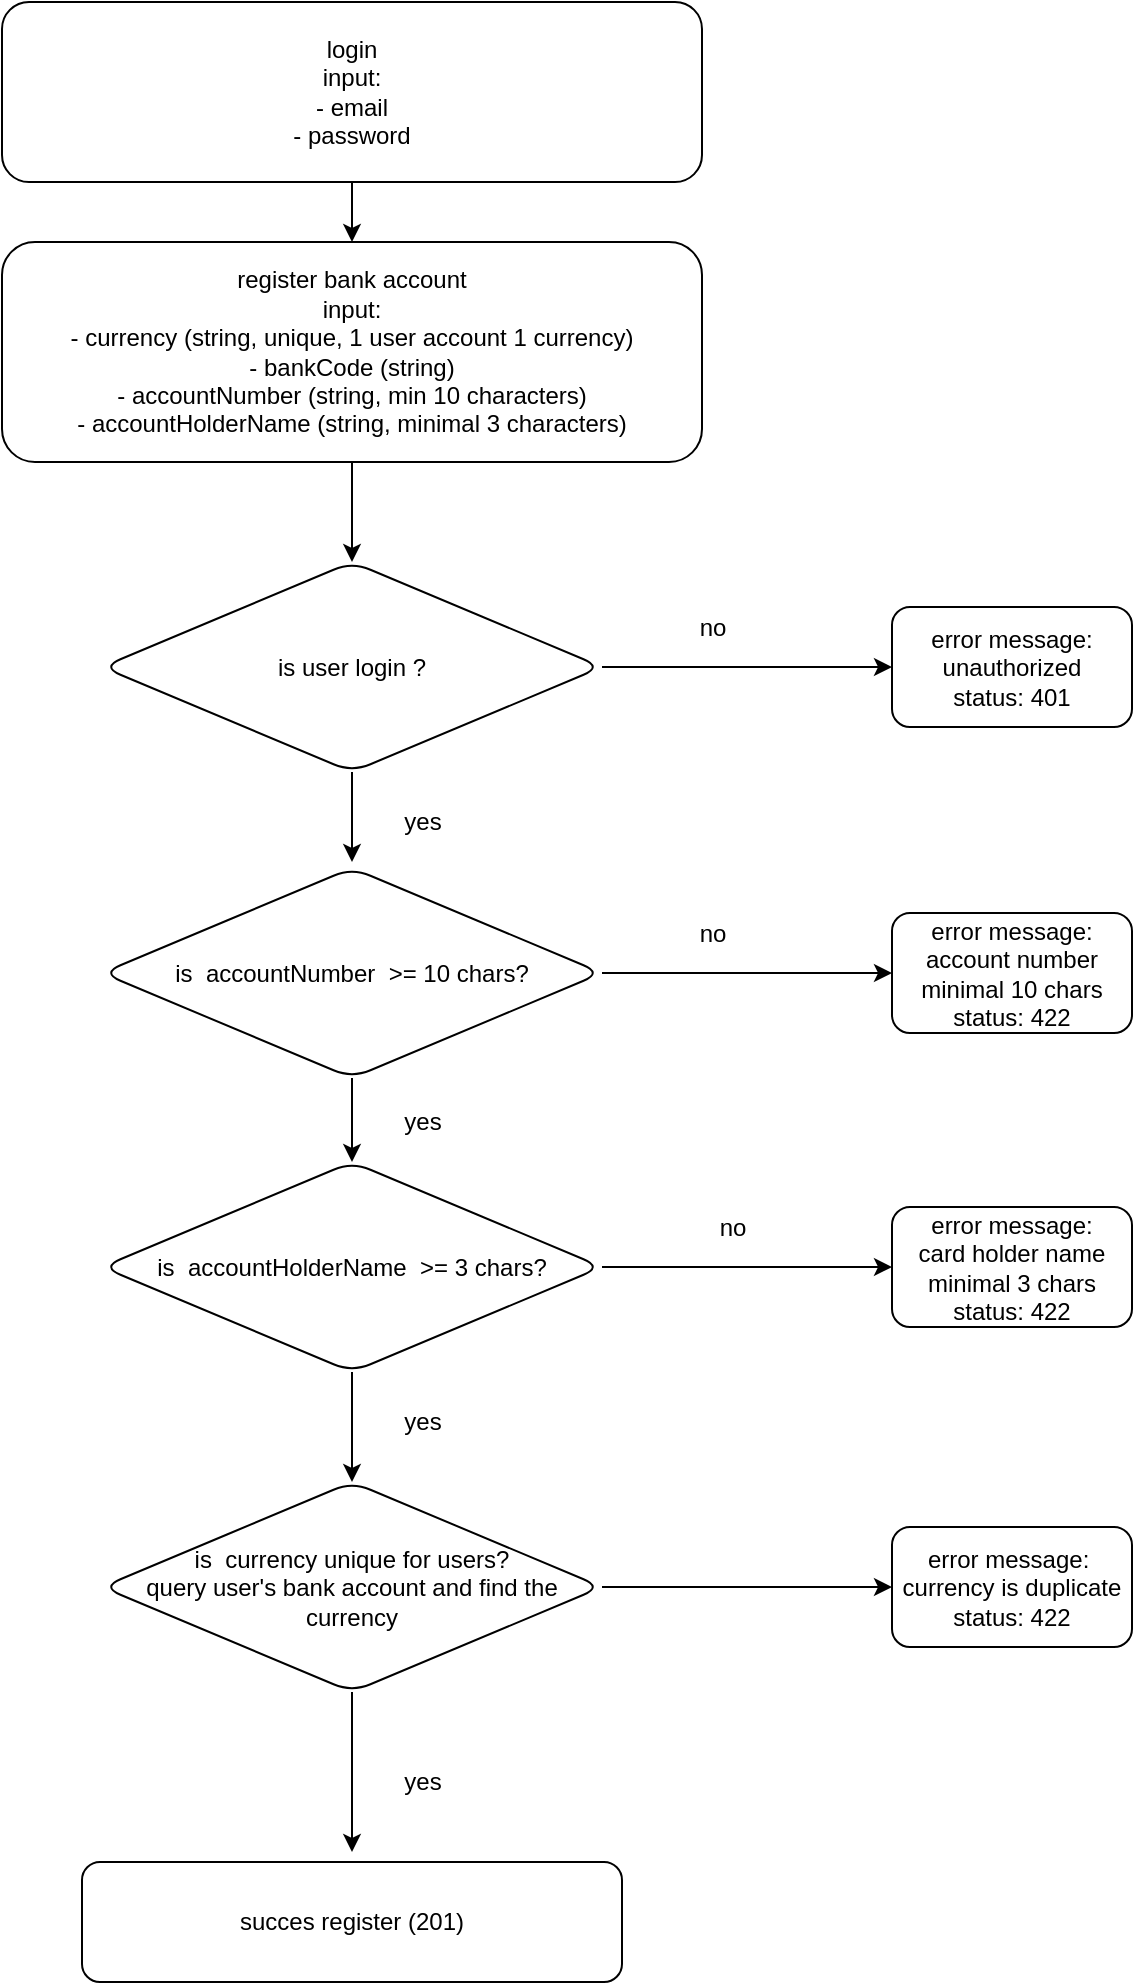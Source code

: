 <mxfile version="14.6.9" type="github" pages="3">
  <diagram id="C5RBs43oDa-KdzZeNtuy" name="Page-1">
    <mxGraphModel dx="946" dy="645" grid="1" gridSize="10" guides="1" tooltips="1" connect="1" arrows="1" fold="1" page="1" pageScale="1" pageWidth="827" pageHeight="1169" math="0" shadow="0">
      <root>
        <mxCell id="WIyWlLk6GJQsqaUBKTNV-0" />
        <mxCell id="WIyWlLk6GJQsqaUBKTNV-1" parent="WIyWlLk6GJQsqaUBKTNV-0" />
        <mxCell id="1Lv5zS3VnSDHCMhLqtI5-4" value="" style="edgeStyle=orthogonalEdgeStyle;rounded=0;orthogonalLoop=1;jettySize=auto;html=1;" edge="1" parent="WIyWlLk6GJQsqaUBKTNV-1" source="1Lv5zS3VnSDHCMhLqtI5-0">
          <mxGeometry relative="1" as="geometry">
            <mxPoint x="335" y="280" as="targetPoint" />
          </mxGeometry>
        </mxCell>
        <mxCell id="1Lv5zS3VnSDHCMhLqtI5-0" value="login&lt;br&gt;input:&lt;br&gt;- email&lt;br&gt;- password" style="rounded=1;whiteSpace=wrap;html=1;shadow=0;strokeWidth=1;glass=0;" vertex="1" parent="WIyWlLk6GJQsqaUBKTNV-1">
          <mxGeometry x="160" y="160" width="350" height="90" as="geometry" />
        </mxCell>
        <mxCell id="1Lv5zS3VnSDHCMhLqtI5-8" value="" style="edgeStyle=orthogonalEdgeStyle;rounded=0;orthogonalLoop=1;jettySize=auto;html=1;" edge="1" parent="WIyWlLk6GJQsqaUBKTNV-1" source="1Lv5zS3VnSDHCMhLqtI5-3">
          <mxGeometry relative="1" as="geometry">
            <mxPoint x="335" y="440" as="targetPoint" />
          </mxGeometry>
        </mxCell>
        <mxCell id="1Lv5zS3VnSDHCMhLqtI5-3" value="register bank account&lt;br&gt;input:&lt;br&gt;- currency (string, unique, 1 user account 1 currency)&lt;br&gt;- bankCode (string)&lt;br&gt;- accountNumber (string, min 10 characters)&lt;br&gt;- accountHolderName (string, minimal 3 characters)" style="whiteSpace=wrap;html=1;rounded=1;shadow=0;strokeWidth=1;glass=0;" vertex="1" parent="WIyWlLk6GJQsqaUBKTNV-1">
          <mxGeometry x="160" y="280" width="350" height="110" as="geometry" />
        </mxCell>
        <mxCell id="1Lv5zS3VnSDHCMhLqtI5-10" value="" style="edgeStyle=orthogonalEdgeStyle;rounded=0;orthogonalLoop=1;jettySize=auto;html=1;" edge="1" parent="WIyWlLk6GJQsqaUBKTNV-1" source="1Lv5zS3VnSDHCMhLqtI5-7">
          <mxGeometry relative="1" as="geometry">
            <mxPoint x="335" y="590" as="targetPoint" />
          </mxGeometry>
        </mxCell>
        <mxCell id="1Lv5zS3VnSDHCMhLqtI5-26" value="" style="edgeStyle=orthogonalEdgeStyle;rounded=0;orthogonalLoop=1;jettySize=auto;html=1;" edge="1" parent="WIyWlLk6GJQsqaUBKTNV-1" source="1Lv5zS3VnSDHCMhLqtI5-7" target="1Lv5zS3VnSDHCMhLqtI5-25">
          <mxGeometry relative="1" as="geometry" />
        </mxCell>
        <mxCell id="1Lv5zS3VnSDHCMhLqtI5-7" value="is user login ?" style="rhombus;whiteSpace=wrap;html=1;rounded=1;shadow=0;strokeWidth=1;glass=0;" vertex="1" parent="WIyWlLk6GJQsqaUBKTNV-1">
          <mxGeometry x="210" y="440" width="250" height="105" as="geometry" />
        </mxCell>
        <mxCell id="1Lv5zS3VnSDHCMhLqtI5-12" value="" style="edgeStyle=orthogonalEdgeStyle;rounded=0;orthogonalLoop=1;jettySize=auto;html=1;" edge="1" parent="WIyWlLk6GJQsqaUBKTNV-1" source="1Lv5zS3VnSDHCMhLqtI5-9">
          <mxGeometry relative="1" as="geometry">
            <mxPoint x="335" y="740" as="targetPoint" />
          </mxGeometry>
        </mxCell>
        <mxCell id="1Lv5zS3VnSDHCMhLqtI5-28" value="" style="edgeStyle=orthogonalEdgeStyle;rounded=0;orthogonalLoop=1;jettySize=auto;html=1;" edge="1" parent="WIyWlLk6GJQsqaUBKTNV-1" source="1Lv5zS3VnSDHCMhLqtI5-9" target="1Lv5zS3VnSDHCMhLqtI5-27">
          <mxGeometry relative="1" as="geometry" />
        </mxCell>
        <mxCell id="1Lv5zS3VnSDHCMhLqtI5-9" value="is &amp;nbsp;accountNumber &amp;nbsp;&amp;gt;= 10 chars?" style="rhombus;whiteSpace=wrap;html=1;rounded=1;shadow=0;strokeWidth=1;glass=0;" vertex="1" parent="WIyWlLk6GJQsqaUBKTNV-1">
          <mxGeometry x="210" y="593" width="250" height="105" as="geometry" />
        </mxCell>
        <mxCell id="1Lv5zS3VnSDHCMhLqtI5-14" value="" style="edgeStyle=orthogonalEdgeStyle;rounded=0;orthogonalLoop=1;jettySize=auto;html=1;" edge="1" parent="WIyWlLk6GJQsqaUBKTNV-1" source="1Lv5zS3VnSDHCMhLqtI5-11">
          <mxGeometry relative="1" as="geometry">
            <mxPoint x="335" y="900" as="targetPoint" />
          </mxGeometry>
        </mxCell>
        <mxCell id="1Lv5zS3VnSDHCMhLqtI5-30" value="" style="edgeStyle=orthogonalEdgeStyle;rounded=0;orthogonalLoop=1;jettySize=auto;html=1;" edge="1" parent="WIyWlLk6GJQsqaUBKTNV-1" source="1Lv5zS3VnSDHCMhLqtI5-11" target="1Lv5zS3VnSDHCMhLqtI5-29">
          <mxGeometry relative="1" as="geometry" />
        </mxCell>
        <mxCell id="1Lv5zS3VnSDHCMhLqtI5-11" value="is &amp;nbsp;accountHolderName &amp;nbsp;&amp;gt;= 3 chars?" style="rhombus;whiteSpace=wrap;html=1;rounded=1;shadow=0;strokeWidth=1;glass=0;" vertex="1" parent="WIyWlLk6GJQsqaUBKTNV-1">
          <mxGeometry x="210" y="740" width="250" height="105" as="geometry" />
        </mxCell>
        <mxCell id="1Lv5zS3VnSDHCMhLqtI5-16" value="" style="edgeStyle=orthogonalEdgeStyle;rounded=0;orthogonalLoop=1;jettySize=auto;html=1;" edge="1" parent="WIyWlLk6GJQsqaUBKTNV-1" source="1Lv5zS3VnSDHCMhLqtI5-13">
          <mxGeometry relative="1" as="geometry">
            <mxPoint x="335" y="1085" as="targetPoint" />
          </mxGeometry>
        </mxCell>
        <mxCell id="1Lv5zS3VnSDHCMhLqtI5-32" value="" style="edgeStyle=orthogonalEdgeStyle;rounded=0;orthogonalLoop=1;jettySize=auto;html=1;" edge="1" parent="WIyWlLk6GJQsqaUBKTNV-1" source="1Lv5zS3VnSDHCMhLqtI5-13" target="1Lv5zS3VnSDHCMhLqtI5-31">
          <mxGeometry relative="1" as="geometry" />
        </mxCell>
        <mxCell id="1Lv5zS3VnSDHCMhLqtI5-13" value="is &amp;nbsp;currency unique for users?&lt;br&gt;query user&#39;s bank account and find the currency" style="rhombus;whiteSpace=wrap;html=1;rounded=1;shadow=0;strokeWidth=1;glass=0;" vertex="1" parent="WIyWlLk6GJQsqaUBKTNV-1">
          <mxGeometry x="210" y="900" width="250" height="105" as="geometry" />
        </mxCell>
        <mxCell id="1Lv5zS3VnSDHCMhLqtI5-17" value="yes" style="text;html=1;resizable=0;autosize=1;align=center;verticalAlign=middle;points=[];fillColor=none;strokeColor=none;rounded=0;" vertex="1" parent="WIyWlLk6GJQsqaUBKTNV-1">
          <mxGeometry x="355" y="560" width="30" height="20" as="geometry" />
        </mxCell>
        <mxCell id="1Lv5zS3VnSDHCMhLqtI5-18" value="yes" style="text;html=1;resizable=0;autosize=1;align=center;verticalAlign=middle;points=[];fillColor=none;strokeColor=none;rounded=0;" vertex="1" parent="WIyWlLk6GJQsqaUBKTNV-1">
          <mxGeometry x="355" y="710" width="30" height="20" as="geometry" />
        </mxCell>
        <mxCell id="1Lv5zS3VnSDHCMhLqtI5-19" value="yes" style="text;html=1;resizable=0;autosize=1;align=center;verticalAlign=middle;points=[];fillColor=none;strokeColor=none;rounded=0;" vertex="1" parent="WIyWlLk6GJQsqaUBKTNV-1">
          <mxGeometry x="355" y="860" width="30" height="20" as="geometry" />
        </mxCell>
        <mxCell id="1Lv5zS3VnSDHCMhLqtI5-20" value="yes" style="text;html=1;resizable=0;autosize=1;align=center;verticalAlign=middle;points=[];fillColor=none;strokeColor=none;rounded=0;" vertex="1" parent="WIyWlLk6GJQsqaUBKTNV-1">
          <mxGeometry x="355" y="1040" width="30" height="20" as="geometry" />
        </mxCell>
        <mxCell id="1Lv5zS3VnSDHCMhLqtI5-23" value="succes register (201)" style="rounded=1;whiteSpace=wrap;html=1;shadow=0;strokeWidth=1;glass=0;" vertex="1" parent="WIyWlLk6GJQsqaUBKTNV-1">
          <mxGeometry x="200" y="1090" width="270" height="60" as="geometry" />
        </mxCell>
        <mxCell id="1Lv5zS3VnSDHCMhLqtI5-25" value="error message: unauthorized &lt;br&gt;status: 401" style="rounded=1;whiteSpace=wrap;html=1;shadow=0;strokeWidth=1;glass=0;" vertex="1" parent="WIyWlLk6GJQsqaUBKTNV-1">
          <mxGeometry x="605" y="462.5" width="120" height="60" as="geometry" />
        </mxCell>
        <mxCell id="1Lv5zS3VnSDHCMhLqtI5-27" value="error message: account number minimal 10 chars&lt;br&gt;status: 422" style="whiteSpace=wrap;html=1;rounded=1;shadow=0;strokeWidth=1;glass=0;" vertex="1" parent="WIyWlLk6GJQsqaUBKTNV-1">
          <mxGeometry x="605" y="615.5" width="120" height="60" as="geometry" />
        </mxCell>
        <mxCell id="1Lv5zS3VnSDHCMhLqtI5-29" value="error message:&lt;br&gt;card holder name minimal 3 chars&lt;br&gt;status: 422" style="rounded=1;whiteSpace=wrap;html=1;shadow=0;strokeWidth=1;glass=0;" vertex="1" parent="WIyWlLk6GJQsqaUBKTNV-1">
          <mxGeometry x="605" y="762.5" width="120" height="60" as="geometry" />
        </mxCell>
        <mxCell id="1Lv5zS3VnSDHCMhLqtI5-31" value="error message:&amp;nbsp;&lt;br&gt;currency is duplicate&lt;br&gt;status: 422" style="whiteSpace=wrap;html=1;rounded=1;shadow=0;strokeWidth=1;glass=0;" vertex="1" parent="WIyWlLk6GJQsqaUBKTNV-1">
          <mxGeometry x="605" y="922.5" width="120" height="60" as="geometry" />
        </mxCell>
        <mxCell id="BDzDWYntvt90QVyidTbR-0" value="no" style="text;html=1;resizable=0;autosize=1;align=center;verticalAlign=middle;points=[];fillColor=none;strokeColor=none;rounded=0;" vertex="1" parent="WIyWlLk6GJQsqaUBKTNV-1">
          <mxGeometry x="500" y="462.5" width="30" height="20" as="geometry" />
        </mxCell>
        <mxCell id="BDzDWYntvt90QVyidTbR-1" value="no" style="text;html=1;resizable=0;autosize=1;align=center;verticalAlign=middle;points=[];fillColor=none;strokeColor=none;rounded=0;" vertex="1" parent="WIyWlLk6GJQsqaUBKTNV-1">
          <mxGeometry x="500" y="615.5" width="30" height="20" as="geometry" />
        </mxCell>
        <mxCell id="BDzDWYntvt90QVyidTbR-2" value="no" style="text;html=1;resizable=0;autosize=1;align=center;verticalAlign=middle;points=[];fillColor=none;strokeColor=none;rounded=0;" vertex="1" parent="WIyWlLk6GJQsqaUBKTNV-1">
          <mxGeometry x="510" y="762.5" width="30" height="20" as="geometry" />
        </mxCell>
      </root>
    </mxGraphModel>
  </diagram>
  <diagram id="xiiAgUDCY4KkS-l0XSb-" name="Page-2">
    <mxGraphModel dx="946" dy="645" grid="1" gridSize="10" guides="1" tooltips="1" connect="1" arrows="1" fold="1" page="1" pageScale="1" pageWidth="850" pageHeight="1100" math="0" shadow="0">
      <root>
        <mxCell id="VWC6-W2UMlT6yEHmySCq-0" />
        <mxCell id="VWC6-W2UMlT6yEHmySCq-1" parent="VWC6-W2UMlT6yEHmySCq-0" />
        <mxCell id="GsoZBAAxOvQ1cyv2eqb_-4" value="" style="edgeStyle=orthogonalEdgeStyle;rounded=0;orthogonalLoop=1;jettySize=auto;html=1;" edge="1" parent="VWC6-W2UMlT6yEHmySCq-1" source="SCvP7J23Tvzb4IaTTwEZ-0" target="GsoZBAAxOvQ1cyv2eqb_-3">
          <mxGeometry relative="1" as="geometry" />
        </mxCell>
        <mxCell id="SCvP7J23Tvzb4IaTTwEZ-0" value="register user&lt;br&gt;input:&lt;br&gt;- bussines name (string, min 3 char)&lt;br&gt;- email (string, unique, email format)&lt;br&gt;- password (string, min 8 chars, 1 number, 1 lowercase, 1 uppercase, alphanumeric)" style="rounded=1;whiteSpace=wrap;html=1;" vertex="1" parent="VWC6-W2UMlT6yEHmySCq-1">
          <mxGeometry x="260" y="60" width="330" height="90" as="geometry" />
        </mxCell>
        <mxCell id="GsoZBAAxOvQ1cyv2eqb_-6" value="" style="edgeStyle=orthogonalEdgeStyle;rounded=0;orthogonalLoop=1;jettySize=auto;html=1;" edge="1" parent="VWC6-W2UMlT6yEHmySCq-1" source="GsoZBAAxOvQ1cyv2eqb_-3" target="GsoZBAAxOvQ1cyv2eqb_-5">
          <mxGeometry relative="1" as="geometry" />
        </mxCell>
        <mxCell id="sMG8O6393UdoC70SUzRv-1" value="" style="edgeStyle=orthogonalEdgeStyle;rounded=0;orthogonalLoop=1;jettySize=auto;html=1;" edge="1" parent="VWC6-W2UMlT6yEHmySCq-1" source="GsoZBAAxOvQ1cyv2eqb_-3" target="sMG8O6393UdoC70SUzRv-0">
          <mxGeometry relative="1" as="geometry" />
        </mxCell>
        <mxCell id="GsoZBAAxOvQ1cyv2eqb_-3" value="is bussines name &amp;gt;= 3?" style="rhombus;whiteSpace=wrap;html=1;rounded=1;" vertex="1" parent="VWC6-W2UMlT6yEHmySCq-1">
          <mxGeometry x="280" y="230" width="290" height="85" as="geometry" />
        </mxCell>
        <mxCell id="GsoZBAAxOvQ1cyv2eqb_-8" value="" style="edgeStyle=orthogonalEdgeStyle;rounded=0;orthogonalLoop=1;jettySize=auto;html=1;" edge="1" parent="VWC6-W2UMlT6yEHmySCq-1" source="GsoZBAAxOvQ1cyv2eqb_-5" target="GsoZBAAxOvQ1cyv2eqb_-7">
          <mxGeometry relative="1" as="geometry" />
        </mxCell>
        <mxCell id="vDNH3BoYkmnVLWkkeDuI-1" value="" style="edgeStyle=orthogonalEdgeStyle;rounded=0;orthogonalLoop=1;jettySize=auto;html=1;" edge="1" parent="VWC6-W2UMlT6yEHmySCq-1" source="GsoZBAAxOvQ1cyv2eqb_-5" target="vDNH3BoYkmnVLWkkeDuI-0">
          <mxGeometry relative="1" as="geometry" />
        </mxCell>
        <mxCell id="GsoZBAAxOvQ1cyv2eqb_-5" value="is email unique and format valid ?" style="rhombus;whiteSpace=wrap;html=1;rounded=1;" vertex="1" parent="VWC6-W2UMlT6yEHmySCq-1">
          <mxGeometry x="280" y="395" width="290" height="85" as="geometry" />
        </mxCell>
        <mxCell id="GsoZBAAxOvQ1cyv2eqb_-10" value="" style="edgeStyle=orthogonalEdgeStyle;rounded=0;orthogonalLoop=1;jettySize=auto;html=1;" edge="1" parent="VWC6-W2UMlT6yEHmySCq-1" source="GsoZBAAxOvQ1cyv2eqb_-7" target="GsoZBAAxOvQ1cyv2eqb_-9">
          <mxGeometry relative="1" as="geometry" />
        </mxCell>
        <mxCell id="vDNH3BoYkmnVLWkkeDuI-3" value="" style="edgeStyle=orthogonalEdgeStyle;rounded=0;orthogonalLoop=1;jettySize=auto;html=1;" edge="1" parent="VWC6-W2UMlT6yEHmySCq-1" source="GsoZBAAxOvQ1cyv2eqb_-7" target="vDNH3BoYkmnVLWkkeDuI-2">
          <mxGeometry relative="1" as="geometry" />
        </mxCell>
        <mxCell id="GsoZBAAxOvQ1cyv2eqb_-7" value="is password&amp;nbsp;min 8 chars, 1 number, 1 lowercase, 1 uppercase, alphanumeric&lt;br&gt;&amp;nbsp;chars?" style="rhombus;whiteSpace=wrap;html=1;rounded=1;" vertex="1" parent="VWC6-W2UMlT6yEHmySCq-1">
          <mxGeometry x="280" y="530" width="290" height="150" as="geometry" />
        </mxCell>
        <mxCell id="GsoZBAAxOvQ1cyv2eqb_-9" value="succes register user&lt;br&gt;status: 201" style="whiteSpace=wrap;html=1;rounded=1;" vertex="1" parent="VWC6-W2UMlT6yEHmySCq-1">
          <mxGeometry x="365" y="737.5" width="120" height="60" as="geometry" />
        </mxCell>
        <mxCell id="sMG8O6393UdoC70SUzRv-0" value="error message: bussines name minimal 3 char&lt;br&gt;status: 422" style="whiteSpace=wrap;html=1;rounded=1;" vertex="1" parent="VWC6-W2UMlT6yEHmySCq-1">
          <mxGeometry x="680" y="242.5" width="160" height="60" as="geometry" />
        </mxCell>
        <mxCell id="vDNH3BoYkmnVLWkkeDuI-0" value="error message: email &amp;nbsp;should be unique / format should be email&lt;br&gt;status: 422" style="whiteSpace=wrap;html=1;rounded=1;" vertex="1" parent="VWC6-W2UMlT6yEHmySCq-1">
          <mxGeometry x="666" y="407.5" width="175" height="60" as="geometry" />
        </mxCell>
        <mxCell id="vDNH3BoYkmnVLWkkeDuI-2" value="error message: &amp;nbsp;password min 8 chars, 1 number, 1 lowercase, 1 uppercase, alphanumeric&lt;br&gt;status: 422" style="whiteSpace=wrap;html=1;rounded=1;" vertex="1" parent="VWC6-W2UMlT6yEHmySCq-1">
          <mxGeometry x="666" y="550" width="174" height="110" as="geometry" />
        </mxCell>
        <mxCell id="NN96780K5HP71fpew0_O-0" value="yes" style="text;html=1;resizable=0;autosize=1;align=center;verticalAlign=middle;points=[];fillColor=none;strokeColor=none;rounded=0;" vertex="1" parent="VWC6-W2UMlT6yEHmySCq-1">
          <mxGeometry x="450" y="340" width="30" height="20" as="geometry" />
        </mxCell>
        <mxCell id="NN96780K5HP71fpew0_O-1" value="yes" style="text;html=1;resizable=0;autosize=1;align=center;verticalAlign=middle;points=[];fillColor=none;strokeColor=none;rounded=0;" vertex="1" parent="VWC6-W2UMlT6yEHmySCq-1">
          <mxGeometry x="440" y="500" width="30" height="20" as="geometry" />
        </mxCell>
        <mxCell id="NN96780K5HP71fpew0_O-2" value="yes" style="text;html=1;resizable=0;autosize=1;align=center;verticalAlign=middle;points=[];fillColor=none;strokeColor=none;rounded=0;" vertex="1" parent="VWC6-W2UMlT6yEHmySCq-1">
          <mxGeometry x="440" y="700" width="30" height="20" as="geometry" />
        </mxCell>
        <mxCell id="NN96780K5HP71fpew0_O-3" value="no" style="text;html=1;resizable=0;autosize=1;align=center;verticalAlign=middle;points=[];fillColor=none;strokeColor=none;rounded=0;" vertex="1" parent="VWC6-W2UMlT6yEHmySCq-1">
          <mxGeometry x="600" y="242.5" width="30" height="20" as="geometry" />
        </mxCell>
        <mxCell id="NN96780K5HP71fpew0_O-4" value="no" style="text;html=1;resizable=0;autosize=1;align=center;verticalAlign=middle;points=[];fillColor=none;strokeColor=none;rounded=0;" vertex="1" parent="VWC6-W2UMlT6yEHmySCq-1">
          <mxGeometry x="600" y="407.5" width="30" height="20" as="geometry" />
        </mxCell>
        <mxCell id="NN96780K5HP71fpew0_O-5" value="no" style="text;html=1;resizable=0;autosize=1;align=center;verticalAlign=middle;points=[];fillColor=none;strokeColor=none;rounded=0;" vertex="1" parent="VWC6-W2UMlT6yEHmySCq-1">
          <mxGeometry x="600" y="570" width="30" height="20" as="geometry" />
        </mxCell>
      </root>
    </mxGraphModel>
  </diagram>
  <diagram id="edxepnIG5cjjmdFaEgb_" name="Page-3">
    <mxGraphModel dx="946" dy="645" grid="1" gridSize="10" guides="1" tooltips="1" connect="1" arrows="1" fold="1" page="1" pageScale="1" pageWidth="850" pageHeight="1100" math="0" shadow="0">
      <root>
        <mxCell id="bZtSYksPwD2q65-bzhEO-0" />
        <mxCell id="bZtSYksPwD2q65-bzhEO-1" parent="bZtSYksPwD2q65-bzhEO-0" />
        <mxCell id="dB4V_sjOZ2ibHYbwQKVj-1" value="" style="edgeStyle=orthogonalEdgeStyle;rounded=0;orthogonalLoop=1;jettySize=auto;html=1;" edge="1" parent="bZtSYksPwD2q65-bzhEO-1" source="bZtSYksPwD2q65-bzhEO-2">
          <mxGeometry relative="1" as="geometry">
            <mxPoint x="410" y="140" as="targetPoint" />
          </mxGeometry>
        </mxCell>
        <mxCell id="bZtSYksPwD2q65-bzhEO-2" value="login&lt;br&gt;input:&lt;br&gt;- email&lt;br&gt;- password" style="rounded=1;whiteSpace=wrap;html=1;" vertex="1" parent="bZtSYksPwD2q65-bzhEO-1">
          <mxGeometry x="350" y="50" width="120" height="60" as="geometry" />
        </mxCell>
        <mxCell id="dB4V_sjOZ2ibHYbwQKVj-3" value="" style="edgeStyle=orthogonalEdgeStyle;rounded=0;orthogonalLoop=1;jettySize=auto;html=1;" edge="1" parent="bZtSYksPwD2q65-bzhEO-1" source="dB4V_sjOZ2ibHYbwQKVj-0">
          <mxGeometry relative="1" as="geometry">
            <mxPoint x="410" y="270" as="targetPoint" />
          </mxGeometry>
        </mxCell>
        <mxCell id="dB4V_sjOZ2ibHYbwQKVj-0" value="withdrawal&lt;br&gt;input:&lt;br&gt;- amount(int)&lt;br&gt;- bank account id(int)" style="rounded=1;whiteSpace=wrap;html=1;" vertex="1" parent="bZtSYksPwD2q65-bzhEO-1">
          <mxGeometry x="350" y="140" width="120" height="60" as="geometry" />
        </mxCell>
        <mxCell id="dB4V_sjOZ2ibHYbwQKVj-6" value="" style="edgeStyle=orthogonalEdgeStyle;rounded=0;orthogonalLoop=1;jettySize=auto;html=1;" edge="1" parent="bZtSYksPwD2q65-bzhEO-1" source="dB4V_sjOZ2ibHYbwQKVj-4" target="dB4V_sjOZ2ibHYbwQKVj-5">
          <mxGeometry relative="1" as="geometry">
            <Array as="points">
              <mxPoint x="410" y="470" />
              <mxPoint x="410" y="470" />
            </Array>
          </mxGeometry>
        </mxCell>
        <mxCell id="dB4V_sjOZ2ibHYbwQKVj-13" value="" style="edgeStyle=orthogonalEdgeStyle;rounded=0;orthogonalLoop=1;jettySize=auto;html=1;" edge="1" parent="bZtSYksPwD2q65-bzhEO-1" source="dB4V_sjOZ2ibHYbwQKVj-4" target="dB4V_sjOZ2ibHYbwQKVj-12">
          <mxGeometry relative="1" as="geometry" />
        </mxCell>
        <mxCell id="dB4V_sjOZ2ibHYbwQKVj-4" value="is bank belong to user?&lt;br&gt;- check authorization middleware" style="rhombus;whiteSpace=wrap;html=1;" vertex="1" parent="bZtSYksPwD2q65-bzhEO-1">
          <mxGeometry x="270" y="270" width="280" height="120" as="geometry" />
        </mxCell>
        <mxCell id="dB4V_sjOZ2ibHYbwQKVj-9" value="" style="edgeStyle=orthogonalEdgeStyle;rounded=0;orthogonalLoop=1;jettySize=auto;html=1;" edge="1" parent="bZtSYksPwD2q65-bzhEO-1" source="dB4V_sjOZ2ibHYbwQKVj-5" target="dB4V_sjOZ2ibHYbwQKVj-8">
          <mxGeometry relative="1" as="geometry" />
        </mxCell>
        <mxCell id="MarXRhYBVtIO_RN2Z1uA-1" value="" style="edgeStyle=orthogonalEdgeStyle;rounded=0;orthogonalLoop=1;jettySize=auto;html=1;" edge="1" parent="bZtSYksPwD2q65-bzhEO-1" source="dB4V_sjOZ2ibHYbwQKVj-5" target="MarXRhYBVtIO_RN2Z1uA-0">
          <mxGeometry relative="1" as="geometry" />
        </mxCell>
        <mxCell id="dB4V_sjOZ2ibHYbwQKVj-5" value="is balance enough?&lt;br&gt;- there is balance field in user model (should query user)" style="rhombus;whiteSpace=wrap;html=1;" vertex="1" parent="bZtSYksPwD2q65-bzhEO-1">
          <mxGeometry x="270" y="450" width="280" height="120" as="geometry" />
        </mxCell>
        <mxCell id="dB4V_sjOZ2ibHYbwQKVj-11" value="" style="edgeStyle=orthogonalEdgeStyle;rounded=0;orthogonalLoop=1;jettySize=auto;html=1;" edge="1" parent="bZtSYksPwD2q65-bzhEO-1" source="dB4V_sjOZ2ibHYbwQKVj-8" target="dB4V_sjOZ2ibHYbwQKVj-10">
          <mxGeometry relative="1" as="geometry" />
        </mxCell>
        <mxCell id="MarXRhYBVtIO_RN2Z1uA-3" value="" style="edgeStyle=orthogonalEdgeStyle;rounded=0;orthogonalLoop=1;jettySize=auto;html=1;" edge="1" parent="bZtSYksPwD2q65-bzhEO-1" source="dB4V_sjOZ2ibHYbwQKVj-8" target="MarXRhYBVtIO_RN2Z1uA-2">
          <mxGeometry relative="1" as="geometry" />
        </mxCell>
        <mxCell id="dB4V_sjOZ2ibHYbwQKVj-8" value="is time valid?&lt;br&gt;- there is last withdrawal date in user model (should query user)" style="rhombus;whiteSpace=wrap;html=1;" vertex="1" parent="bZtSYksPwD2q65-bzhEO-1">
          <mxGeometry x="270" y="610" width="280" height="120" as="geometry" />
        </mxCell>
        <mxCell id="dB4V_sjOZ2ibHYbwQKVj-10" value="succes withdrawal&lt;br&gt;status: 201" style="whiteSpace=wrap;html=1;" vertex="1" parent="bZtSYksPwD2q65-bzhEO-1">
          <mxGeometry x="350" y="770" width="120" height="60" as="geometry" />
        </mxCell>
        <mxCell id="dB4V_sjOZ2ibHYbwQKVj-12" value="error message: &amp;nbsp;unauthorized&lt;br&gt;status: 401" style="whiteSpace=wrap;html=1;" vertex="1" parent="bZtSYksPwD2q65-bzhEO-1">
          <mxGeometry x="660" y="300" width="120" height="60" as="geometry" />
        </mxCell>
        <mxCell id="MarXRhYBVtIO_RN2Z1uA-0" value="error message: balance is less than amount&lt;br&gt;status: 400" style="whiteSpace=wrap;html=1;" vertex="1" parent="bZtSYksPwD2q65-bzhEO-1">
          <mxGeometry x="670" y="480" width="120" height="60" as="geometry" />
        </mxCell>
        <mxCell id="MarXRhYBVtIO_RN2Z1uA-2" value="error message: &amp;nbsp;only once a day withdrawal allowed&lt;br&gt;status: 400" style="whiteSpace=wrap;html=1;" vertex="1" parent="bZtSYksPwD2q65-bzhEO-1">
          <mxGeometry x="670" y="640" width="120" height="60" as="geometry" />
        </mxCell>
        <mxCell id="W9eJn8emsqyaPY5rbU5k-0" value="yes" style="text;html=1;resizable=0;autosize=1;align=center;verticalAlign=middle;points=[];fillColor=none;strokeColor=none;rounded=0;" vertex="1" parent="bZtSYksPwD2q65-bzhEO-1">
          <mxGeometry x="430" y="410" width="30" height="20" as="geometry" />
        </mxCell>
        <mxCell id="W9eJn8emsqyaPY5rbU5k-1" value="no" style="text;html=1;resizable=0;autosize=1;align=center;verticalAlign=middle;points=[];fillColor=none;strokeColor=none;rounded=0;" vertex="1" parent="bZtSYksPwD2q65-bzhEO-1">
          <mxGeometry x="580" y="300" width="30" height="20" as="geometry" />
        </mxCell>
        <mxCell id="W9eJn8emsqyaPY5rbU5k-2" value="no" style="text;html=1;resizable=0;autosize=1;align=center;verticalAlign=middle;points=[];fillColor=none;strokeColor=none;rounded=0;" vertex="1" parent="bZtSYksPwD2q65-bzhEO-1">
          <mxGeometry x="580" y="480" width="30" height="20" as="geometry" />
        </mxCell>
        <mxCell id="W9eJn8emsqyaPY5rbU5k-3" value="no" style="text;html=1;resizable=0;autosize=1;align=center;verticalAlign=middle;points=[];fillColor=none;strokeColor=none;rounded=0;" vertex="1" parent="bZtSYksPwD2q65-bzhEO-1">
          <mxGeometry x="590" y="640" width="30" height="20" as="geometry" />
        </mxCell>
        <mxCell id="W9eJn8emsqyaPY5rbU5k-4" value="yes" style="text;html=1;resizable=0;autosize=1;align=center;verticalAlign=middle;points=[];fillColor=none;strokeColor=none;rounded=0;" vertex="1" parent="bZtSYksPwD2q65-bzhEO-1">
          <mxGeometry x="430" y="580" width="30" height="20" as="geometry" />
        </mxCell>
        <mxCell id="W9eJn8emsqyaPY5rbU5k-5" value="yes" style="text;html=1;resizable=0;autosize=1;align=center;verticalAlign=middle;points=[];fillColor=none;strokeColor=none;rounded=0;" vertex="1" parent="bZtSYksPwD2q65-bzhEO-1">
          <mxGeometry x="430" y="740" width="30" height="20" as="geometry" />
        </mxCell>
      </root>
    </mxGraphModel>
  </diagram>
</mxfile>

